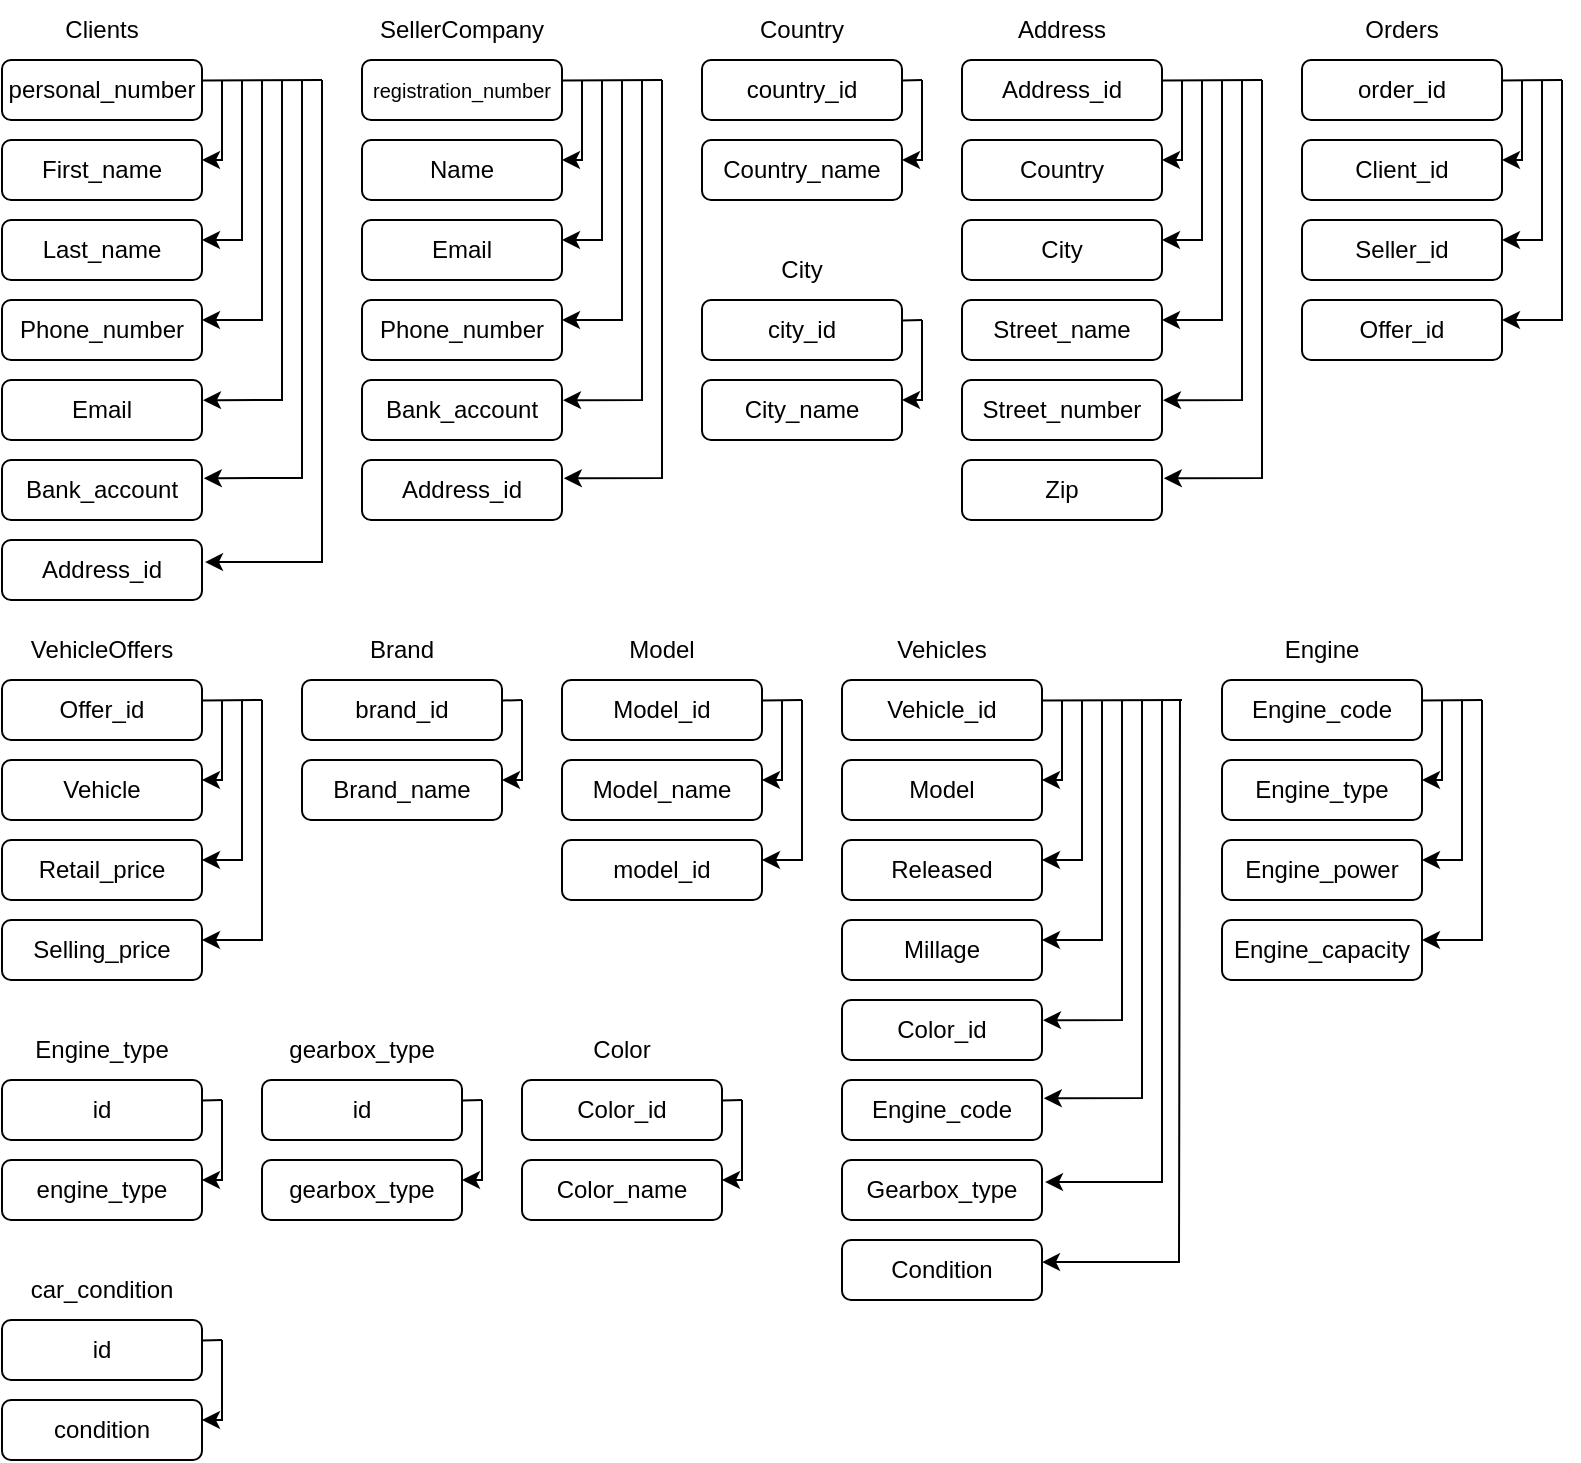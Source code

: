 <mxfile version="16.1.0" type="github"><diagram id="x-ebNuNaO6uSMXfWyloz" name="Page-4"><mxGraphModel dx="1016" dy="1064" grid="1" gridSize="10" guides="1" tooltips="1" connect="1" arrows="1" fold="1" page="1" pageScale="1" pageWidth="827" pageHeight="1169" math="0" shadow="0"><root><mxCell id="I8PAkS4NoRZ0HZzqsZVm-0"/><mxCell id="I8PAkS4NoRZ0HZzqsZVm-1" parent="I8PAkS4NoRZ0HZzqsZVm-0"/><mxCell id="dKyvRn0tBp2sTU8OZSxu-0" value="Clients" style="text;html=1;strokeColor=none;fillColor=none;align=center;verticalAlign=middle;whiteSpace=wrap;rounded=0;" vertex="1" parent="I8PAkS4NoRZ0HZzqsZVm-1"><mxGeometry x="30" y="10" width="60" height="30" as="geometry"/></mxCell><mxCell id="dKyvRn0tBp2sTU8OZSxu-1" value="personal_number" style="rounded=1;whiteSpace=wrap;html=1;" vertex="1" parent="I8PAkS4NoRZ0HZzqsZVm-1"><mxGeometry x="10" y="40" width="100" height="30" as="geometry"/></mxCell><mxCell id="dKyvRn0tBp2sTU8OZSxu-2" value="First_name" style="rounded=1;whiteSpace=wrap;html=1;" vertex="1" parent="I8PAkS4NoRZ0HZzqsZVm-1"><mxGeometry x="10" y="80" width="100" height="30" as="geometry"/></mxCell><mxCell id="dKyvRn0tBp2sTU8OZSxu-3" value="Last_name" style="rounded=1;whiteSpace=wrap;html=1;" vertex="1" parent="I8PAkS4NoRZ0HZzqsZVm-1"><mxGeometry x="10" y="120" width="100" height="30" as="geometry"/></mxCell><mxCell id="dKyvRn0tBp2sTU8OZSxu-4" value="Phone_number" style="rounded=1;whiteSpace=wrap;html=1;" vertex="1" parent="I8PAkS4NoRZ0HZzqsZVm-1"><mxGeometry x="10" y="160" width="100" height="30" as="geometry"/></mxCell><mxCell id="dKyvRn0tBp2sTU8OZSxu-5" value="Email" style="rounded=1;whiteSpace=wrap;html=1;" vertex="1" parent="I8PAkS4NoRZ0HZzqsZVm-1"><mxGeometry x="10" y="200" width="100" height="30" as="geometry"/></mxCell><mxCell id="dKyvRn0tBp2sTU8OZSxu-6" value="Bank_account" style="rounded=1;whiteSpace=wrap;html=1;" vertex="1" parent="I8PAkS4NoRZ0HZzqsZVm-1"><mxGeometry x="10" y="240" width="100" height="30" as="geometry"/></mxCell><mxCell id="dKyvRn0tBp2sTU8OZSxu-7" value="Address_id" style="rounded=1;whiteSpace=wrap;html=1;" vertex="1" parent="I8PAkS4NoRZ0HZzqsZVm-1"><mxGeometry x="10" y="280" width="100" height="30" as="geometry"/></mxCell><mxCell id="dKyvRn0tBp2sTU8OZSxu-9" value="" style="endArrow=classic;html=1;rounded=0;" edge="1" parent="I8PAkS4NoRZ0HZzqsZVm-1"><mxGeometry width="50" height="50" relative="1" as="geometry"><mxPoint x="120" y="50" as="sourcePoint"/><mxPoint x="110" y="90" as="targetPoint"/><Array as="points"><mxPoint x="120" y="90"/></Array></mxGeometry></mxCell><mxCell id="dKyvRn0tBp2sTU8OZSxu-11" value="" style="endArrow=none;html=1;rounded=0;exitX=1.002;exitY=0.343;exitDx=0;exitDy=0;exitPerimeter=0;" edge="1" parent="I8PAkS4NoRZ0HZzqsZVm-1" source="dKyvRn0tBp2sTU8OZSxu-1"><mxGeometry width="50" height="50" relative="1" as="geometry"><mxPoint x="110" y="120" as="sourcePoint"/><mxPoint x="170" y="50" as="targetPoint"/></mxGeometry></mxCell><mxCell id="dKyvRn0tBp2sTU8OZSxu-12" value="" style="endArrow=classic;html=1;rounded=0;" edge="1" parent="I8PAkS4NoRZ0HZzqsZVm-1"><mxGeometry width="50" height="50" relative="1" as="geometry"><mxPoint x="130" y="50" as="sourcePoint"/><mxPoint x="110" y="130" as="targetPoint"/><Array as="points"><mxPoint x="130" y="130"/></Array></mxGeometry></mxCell><mxCell id="dKyvRn0tBp2sTU8OZSxu-13" value="" style="endArrow=classic;html=1;rounded=0;entryX=1;entryY=0.333;entryDx=0;entryDy=0;entryPerimeter=0;" edge="1" parent="I8PAkS4NoRZ0HZzqsZVm-1" target="dKyvRn0tBp2sTU8OZSxu-4"><mxGeometry width="50" height="50" relative="1" as="geometry"><mxPoint x="140" y="50" as="sourcePoint"/><mxPoint x="118.6" y="140.11" as="targetPoint"/><Array as="points"><mxPoint x="140" y="170"/></Array></mxGeometry></mxCell><mxCell id="dKyvRn0tBp2sTU8OZSxu-14" value="" style="endArrow=classic;html=1;rounded=0;entryX=1.005;entryY=0.336;entryDx=0;entryDy=0;entryPerimeter=0;" edge="1" parent="I8PAkS4NoRZ0HZzqsZVm-1" target="dKyvRn0tBp2sTU8OZSxu-5"><mxGeometry width="50" height="50" relative="1" as="geometry"><mxPoint x="150" y="50" as="sourcePoint"/><mxPoint x="128.6" y="130.11" as="targetPoint"/><Array as="points"><mxPoint x="150" y="210"/></Array></mxGeometry></mxCell><mxCell id="dKyvRn0tBp2sTU8OZSxu-15" value="" style="endArrow=classic;html=1;rounded=0;entryX=1.009;entryY=0.304;entryDx=0;entryDy=0;entryPerimeter=0;" edge="1" parent="I8PAkS4NoRZ0HZzqsZVm-1" target="dKyvRn0tBp2sTU8OZSxu-6"><mxGeometry width="50" height="50" relative="1" as="geometry"><mxPoint x="160" y="50" as="sourcePoint"/><mxPoint x="138.6" y="130.11" as="targetPoint"/><Array as="points"><mxPoint x="160" y="249"/></Array></mxGeometry></mxCell><mxCell id="dKyvRn0tBp2sTU8OZSxu-16" value="" style="endArrow=classic;html=1;rounded=0;entryX=1.015;entryY=0.368;entryDx=0;entryDy=0;entryPerimeter=0;" edge="1" parent="I8PAkS4NoRZ0HZzqsZVm-1" target="dKyvRn0tBp2sTU8OZSxu-7"><mxGeometry width="50" height="50" relative="1" as="geometry"><mxPoint x="170" y="50" as="sourcePoint"/><mxPoint x="148.6" y="170.11" as="targetPoint"/><Array as="points"><mxPoint x="170" y="291"/></Array></mxGeometry></mxCell><mxCell id="dKyvRn0tBp2sTU8OZSxu-17" value="&lt;font style=&quot;font-size: 10px&quot;&gt;registration_number&lt;/font&gt;" style="rounded=1;whiteSpace=wrap;html=1;" vertex="1" parent="I8PAkS4NoRZ0HZzqsZVm-1"><mxGeometry x="190" y="40" width="100" height="30" as="geometry"/></mxCell><mxCell id="dKyvRn0tBp2sTU8OZSxu-18" value="Name" style="rounded=1;whiteSpace=wrap;html=1;" vertex="1" parent="I8PAkS4NoRZ0HZzqsZVm-1"><mxGeometry x="190" y="80" width="100" height="30" as="geometry"/></mxCell><mxCell id="dKyvRn0tBp2sTU8OZSxu-19" value="Email" style="rounded=1;whiteSpace=wrap;html=1;" vertex="1" parent="I8PAkS4NoRZ0HZzqsZVm-1"><mxGeometry x="190" y="120" width="100" height="30" as="geometry"/></mxCell><mxCell id="dKyvRn0tBp2sTU8OZSxu-20" value="Phone_number" style="rounded=1;whiteSpace=wrap;html=1;" vertex="1" parent="I8PAkS4NoRZ0HZzqsZVm-1"><mxGeometry x="190" y="160" width="100" height="30" as="geometry"/></mxCell><mxCell id="dKyvRn0tBp2sTU8OZSxu-21" value="Bank_account" style="rounded=1;whiteSpace=wrap;html=1;" vertex="1" parent="I8PAkS4NoRZ0HZzqsZVm-1"><mxGeometry x="190" y="200" width="100" height="30" as="geometry"/></mxCell><mxCell id="dKyvRn0tBp2sTU8OZSxu-22" value="Address_id" style="rounded=1;whiteSpace=wrap;html=1;" vertex="1" parent="I8PAkS4NoRZ0HZzqsZVm-1"><mxGeometry x="190" y="240" width="100" height="30" as="geometry"/></mxCell><mxCell id="dKyvRn0tBp2sTU8OZSxu-24" value="" style="endArrow=classic;html=1;rounded=0;" edge="1" parent="I8PAkS4NoRZ0HZzqsZVm-1"><mxGeometry width="50" height="50" relative="1" as="geometry"><mxPoint x="300" y="50" as="sourcePoint"/><mxPoint x="290" y="90" as="targetPoint"/><Array as="points"><mxPoint x="300" y="90"/></Array></mxGeometry></mxCell><mxCell id="dKyvRn0tBp2sTU8OZSxu-25" value="" style="endArrow=none;html=1;rounded=0;exitX=1.002;exitY=0.343;exitDx=0;exitDy=0;exitPerimeter=0;" edge="1" parent="I8PAkS4NoRZ0HZzqsZVm-1" source="dKyvRn0tBp2sTU8OZSxu-17"><mxGeometry width="50" height="50" relative="1" as="geometry"><mxPoint x="290" y="120" as="sourcePoint"/><mxPoint x="340" y="50" as="targetPoint"/></mxGeometry></mxCell><mxCell id="dKyvRn0tBp2sTU8OZSxu-26" value="" style="endArrow=classic;html=1;rounded=0;" edge="1" parent="I8PAkS4NoRZ0HZzqsZVm-1"><mxGeometry width="50" height="50" relative="1" as="geometry"><mxPoint x="310" y="50" as="sourcePoint"/><mxPoint x="290" y="130" as="targetPoint"/><Array as="points"><mxPoint x="310" y="130"/></Array></mxGeometry></mxCell><mxCell id="dKyvRn0tBp2sTU8OZSxu-27" value="" style="endArrow=classic;html=1;rounded=0;entryX=1;entryY=0.333;entryDx=0;entryDy=0;entryPerimeter=0;" edge="1" parent="I8PAkS4NoRZ0HZzqsZVm-1" target="dKyvRn0tBp2sTU8OZSxu-20"><mxGeometry width="50" height="50" relative="1" as="geometry"><mxPoint x="320" y="50" as="sourcePoint"/><mxPoint x="298.6" y="140.11" as="targetPoint"/><Array as="points"><mxPoint x="320" y="170"/></Array></mxGeometry></mxCell><mxCell id="dKyvRn0tBp2sTU8OZSxu-28" value="" style="endArrow=classic;html=1;rounded=0;entryX=1.005;entryY=0.336;entryDx=0;entryDy=0;entryPerimeter=0;" edge="1" parent="I8PAkS4NoRZ0HZzqsZVm-1" target="dKyvRn0tBp2sTU8OZSxu-21"><mxGeometry width="50" height="50" relative="1" as="geometry"><mxPoint x="330" y="50" as="sourcePoint"/><mxPoint x="308.6" y="130.11" as="targetPoint"/><Array as="points"><mxPoint x="330" y="210"/></Array></mxGeometry></mxCell><mxCell id="dKyvRn0tBp2sTU8OZSxu-29" value="" style="endArrow=classic;html=1;rounded=0;entryX=1.009;entryY=0.304;entryDx=0;entryDy=0;entryPerimeter=0;" edge="1" parent="I8PAkS4NoRZ0HZzqsZVm-1" target="dKyvRn0tBp2sTU8OZSxu-22"><mxGeometry width="50" height="50" relative="1" as="geometry"><mxPoint x="340" y="50" as="sourcePoint"/><mxPoint x="318.6" y="130.11" as="targetPoint"/><Array as="points"><mxPoint x="340" y="249"/></Array></mxGeometry></mxCell><mxCell id="dKyvRn0tBp2sTU8OZSxu-31" value="SellerCompany" style="text;html=1;strokeColor=none;fillColor=none;align=center;verticalAlign=middle;whiteSpace=wrap;rounded=0;" vertex="1" parent="I8PAkS4NoRZ0HZzqsZVm-1"><mxGeometry x="210" y="10" width="60" height="30" as="geometry"/></mxCell><mxCell id="dKyvRn0tBp2sTU8OZSxu-46" value="&lt;font style=&quot;font-size: 12px&quot;&gt;country_id&lt;/font&gt;" style="rounded=1;whiteSpace=wrap;html=1;" vertex="1" parent="I8PAkS4NoRZ0HZzqsZVm-1"><mxGeometry x="360" y="40" width="100" height="30" as="geometry"/></mxCell><mxCell id="dKyvRn0tBp2sTU8OZSxu-47" value="Country_name" style="rounded=1;whiteSpace=wrap;html=1;" vertex="1" parent="I8PAkS4NoRZ0HZzqsZVm-1"><mxGeometry x="360" y="80" width="100" height="30" as="geometry"/></mxCell><mxCell id="dKyvRn0tBp2sTU8OZSxu-52" value="" style="endArrow=classic;html=1;rounded=0;" edge="1" parent="I8PAkS4NoRZ0HZzqsZVm-1"><mxGeometry width="50" height="50" relative="1" as="geometry"><mxPoint x="470" y="50" as="sourcePoint"/><mxPoint x="460" y="90" as="targetPoint"/><Array as="points"><mxPoint x="470" y="90"/></Array></mxGeometry></mxCell><mxCell id="dKyvRn0tBp2sTU8OZSxu-53" value="" style="endArrow=none;html=1;rounded=0;exitX=1.002;exitY=0.343;exitDx=0;exitDy=0;exitPerimeter=0;" edge="1" parent="I8PAkS4NoRZ0HZzqsZVm-1" source="dKyvRn0tBp2sTU8OZSxu-46"><mxGeometry width="50" height="50" relative="1" as="geometry"><mxPoint x="460" y="120" as="sourcePoint"/><mxPoint x="470" y="50" as="targetPoint"/></mxGeometry></mxCell><mxCell id="dKyvRn0tBp2sTU8OZSxu-58" value="Country" style="text;html=1;strokeColor=none;fillColor=none;align=center;verticalAlign=middle;whiteSpace=wrap;rounded=0;" vertex="1" parent="I8PAkS4NoRZ0HZzqsZVm-1"><mxGeometry x="380" y="10" width="60" height="30" as="geometry"/></mxCell><mxCell id="dKyvRn0tBp2sTU8OZSxu-59" value="&lt;font style=&quot;font-size: 12px&quot;&gt;city_id&lt;/font&gt;" style="rounded=1;whiteSpace=wrap;html=1;" vertex="1" parent="I8PAkS4NoRZ0HZzqsZVm-1"><mxGeometry x="360" y="160" width="100" height="30" as="geometry"/></mxCell><mxCell id="dKyvRn0tBp2sTU8OZSxu-60" value="City_name" style="rounded=1;whiteSpace=wrap;html=1;" vertex="1" parent="I8PAkS4NoRZ0HZzqsZVm-1"><mxGeometry x="360" y="200" width="100" height="30" as="geometry"/></mxCell><mxCell id="dKyvRn0tBp2sTU8OZSxu-61" value="" style="endArrow=classic;html=1;rounded=0;" edge="1" parent="I8PAkS4NoRZ0HZzqsZVm-1"><mxGeometry width="50" height="50" relative="1" as="geometry"><mxPoint x="470" y="170" as="sourcePoint"/><mxPoint x="460" y="210" as="targetPoint"/><Array as="points"><mxPoint x="470" y="210"/></Array></mxGeometry></mxCell><mxCell id="dKyvRn0tBp2sTU8OZSxu-62" value="" style="endArrow=none;html=1;rounded=0;exitX=1.002;exitY=0.343;exitDx=0;exitDy=0;exitPerimeter=0;" edge="1" parent="I8PAkS4NoRZ0HZzqsZVm-1" source="dKyvRn0tBp2sTU8OZSxu-59"><mxGeometry width="50" height="50" relative="1" as="geometry"><mxPoint x="460" y="240" as="sourcePoint"/><mxPoint x="470" y="170" as="targetPoint"/></mxGeometry></mxCell><mxCell id="dKyvRn0tBp2sTU8OZSxu-63" value="City" style="text;html=1;strokeColor=none;fillColor=none;align=center;verticalAlign=middle;whiteSpace=wrap;rounded=0;" vertex="1" parent="I8PAkS4NoRZ0HZzqsZVm-1"><mxGeometry x="380" y="130" width="60" height="30" as="geometry"/></mxCell><mxCell id="dKyvRn0tBp2sTU8OZSxu-64" value="Address" style="text;html=1;strokeColor=none;fillColor=none;align=center;verticalAlign=middle;whiteSpace=wrap;rounded=0;" vertex="1" parent="I8PAkS4NoRZ0HZzqsZVm-1"><mxGeometry x="510" y="10" width="60" height="30" as="geometry"/></mxCell><mxCell id="dKyvRn0tBp2sTU8OZSxu-65" value="Address_id" style="rounded=1;whiteSpace=wrap;html=1;" vertex="1" parent="I8PAkS4NoRZ0HZzqsZVm-1"><mxGeometry x="490" y="40" width="100" height="30" as="geometry"/></mxCell><mxCell id="dKyvRn0tBp2sTU8OZSxu-66" value="Country" style="rounded=1;whiteSpace=wrap;html=1;" vertex="1" parent="I8PAkS4NoRZ0HZzqsZVm-1"><mxGeometry x="490" y="80" width="100" height="30" as="geometry"/></mxCell><mxCell id="dKyvRn0tBp2sTU8OZSxu-67" value="City" style="rounded=1;whiteSpace=wrap;html=1;" vertex="1" parent="I8PAkS4NoRZ0HZzqsZVm-1"><mxGeometry x="490" y="120" width="100" height="30" as="geometry"/></mxCell><mxCell id="dKyvRn0tBp2sTU8OZSxu-68" value="Street_name" style="rounded=1;whiteSpace=wrap;html=1;" vertex="1" parent="I8PAkS4NoRZ0HZzqsZVm-1"><mxGeometry x="490" y="160" width="100" height="30" as="geometry"/></mxCell><mxCell id="dKyvRn0tBp2sTU8OZSxu-69" value="Street_number" style="rounded=1;whiteSpace=wrap;html=1;" vertex="1" parent="I8PAkS4NoRZ0HZzqsZVm-1"><mxGeometry x="490" y="200" width="100" height="30" as="geometry"/></mxCell><mxCell id="dKyvRn0tBp2sTU8OZSxu-70" value="Zip" style="rounded=1;whiteSpace=wrap;html=1;" vertex="1" parent="I8PAkS4NoRZ0HZzqsZVm-1"><mxGeometry x="490" y="240" width="100" height="30" as="geometry"/></mxCell><mxCell id="dKyvRn0tBp2sTU8OZSxu-72" value="" style="endArrow=classic;html=1;rounded=0;" edge="1" parent="I8PAkS4NoRZ0HZzqsZVm-1"><mxGeometry width="50" height="50" relative="1" as="geometry"><mxPoint x="600" y="50" as="sourcePoint"/><mxPoint x="590" y="90" as="targetPoint"/><Array as="points"><mxPoint x="600" y="90"/></Array></mxGeometry></mxCell><mxCell id="dKyvRn0tBp2sTU8OZSxu-73" value="" style="endArrow=none;html=1;rounded=0;exitX=1.002;exitY=0.343;exitDx=0;exitDy=0;exitPerimeter=0;" edge="1" parent="I8PAkS4NoRZ0HZzqsZVm-1" source="dKyvRn0tBp2sTU8OZSxu-65"><mxGeometry width="50" height="50" relative="1" as="geometry"><mxPoint x="590" y="120" as="sourcePoint"/><mxPoint x="640" y="50" as="targetPoint"/></mxGeometry></mxCell><mxCell id="dKyvRn0tBp2sTU8OZSxu-74" value="" style="endArrow=classic;html=1;rounded=0;" edge="1" parent="I8PAkS4NoRZ0HZzqsZVm-1"><mxGeometry width="50" height="50" relative="1" as="geometry"><mxPoint x="610" y="50" as="sourcePoint"/><mxPoint x="590" y="130" as="targetPoint"/><Array as="points"><mxPoint x="610" y="130"/></Array></mxGeometry></mxCell><mxCell id="dKyvRn0tBp2sTU8OZSxu-75" value="" style="endArrow=classic;html=1;rounded=0;entryX=1;entryY=0.333;entryDx=0;entryDy=0;entryPerimeter=0;" edge="1" parent="I8PAkS4NoRZ0HZzqsZVm-1" target="dKyvRn0tBp2sTU8OZSxu-68"><mxGeometry width="50" height="50" relative="1" as="geometry"><mxPoint x="620" y="50" as="sourcePoint"/><mxPoint x="598.6" y="140.11" as="targetPoint"/><Array as="points"><mxPoint x="620" y="170"/></Array></mxGeometry></mxCell><mxCell id="dKyvRn0tBp2sTU8OZSxu-76" value="" style="endArrow=classic;html=1;rounded=0;entryX=1.005;entryY=0.336;entryDx=0;entryDy=0;entryPerimeter=0;" edge="1" parent="I8PAkS4NoRZ0HZzqsZVm-1" target="dKyvRn0tBp2sTU8OZSxu-69"><mxGeometry width="50" height="50" relative="1" as="geometry"><mxPoint x="630" y="50" as="sourcePoint"/><mxPoint x="608.6" y="130.11" as="targetPoint"/><Array as="points"><mxPoint x="630" y="210"/></Array></mxGeometry></mxCell><mxCell id="dKyvRn0tBp2sTU8OZSxu-77" value="" style="endArrow=classic;html=1;rounded=0;entryX=1.009;entryY=0.304;entryDx=0;entryDy=0;entryPerimeter=0;" edge="1" parent="I8PAkS4NoRZ0HZzqsZVm-1" target="dKyvRn0tBp2sTU8OZSxu-70"><mxGeometry width="50" height="50" relative="1" as="geometry"><mxPoint x="640" y="50" as="sourcePoint"/><mxPoint x="618.6" y="130.11" as="targetPoint"/><Array as="points"><mxPoint x="640" y="249"/></Array></mxGeometry></mxCell><mxCell id="dKyvRn0tBp2sTU8OZSxu-79" value="Orders" style="text;html=1;strokeColor=none;fillColor=none;align=center;verticalAlign=middle;whiteSpace=wrap;rounded=0;" vertex="1" parent="I8PAkS4NoRZ0HZzqsZVm-1"><mxGeometry x="680" y="10" width="60" height="30" as="geometry"/></mxCell><mxCell id="dKyvRn0tBp2sTU8OZSxu-80" value="order_id" style="rounded=1;whiteSpace=wrap;html=1;" vertex="1" parent="I8PAkS4NoRZ0HZzqsZVm-1"><mxGeometry x="660" y="40" width="100" height="30" as="geometry"/></mxCell><mxCell id="dKyvRn0tBp2sTU8OZSxu-81" value="Client_id" style="rounded=1;whiteSpace=wrap;html=1;" vertex="1" parent="I8PAkS4NoRZ0HZzqsZVm-1"><mxGeometry x="660" y="80" width="100" height="30" as="geometry"/></mxCell><mxCell id="dKyvRn0tBp2sTU8OZSxu-82" value="Seller_id" style="rounded=1;whiteSpace=wrap;html=1;" vertex="1" parent="I8PAkS4NoRZ0HZzqsZVm-1"><mxGeometry x="660" y="120" width="100" height="30" as="geometry"/></mxCell><mxCell id="dKyvRn0tBp2sTU8OZSxu-83" value="Offer_id" style="rounded=1;whiteSpace=wrap;html=1;" vertex="1" parent="I8PAkS4NoRZ0HZzqsZVm-1"><mxGeometry x="660" y="160" width="100" height="30" as="geometry"/></mxCell><mxCell id="dKyvRn0tBp2sTU8OZSxu-86" value="" style="endArrow=classic;html=1;rounded=0;" edge="1" parent="I8PAkS4NoRZ0HZzqsZVm-1"><mxGeometry width="50" height="50" relative="1" as="geometry"><mxPoint x="770" y="50" as="sourcePoint"/><mxPoint x="760" y="90" as="targetPoint"/><Array as="points"><mxPoint x="770" y="90"/></Array></mxGeometry></mxCell><mxCell id="dKyvRn0tBp2sTU8OZSxu-87" value="" style="endArrow=none;html=1;rounded=0;exitX=1.002;exitY=0.343;exitDx=0;exitDy=0;exitPerimeter=0;" edge="1" parent="I8PAkS4NoRZ0HZzqsZVm-1" source="dKyvRn0tBp2sTU8OZSxu-80"><mxGeometry width="50" height="50" relative="1" as="geometry"><mxPoint x="760" y="120" as="sourcePoint"/><mxPoint x="790" y="50" as="targetPoint"/></mxGeometry></mxCell><mxCell id="dKyvRn0tBp2sTU8OZSxu-88" value="" style="endArrow=classic;html=1;rounded=0;" edge="1" parent="I8PAkS4NoRZ0HZzqsZVm-1"><mxGeometry width="50" height="50" relative="1" as="geometry"><mxPoint x="780" y="50" as="sourcePoint"/><mxPoint x="760" y="130" as="targetPoint"/><Array as="points"><mxPoint x="780" y="130"/></Array></mxGeometry></mxCell><mxCell id="dKyvRn0tBp2sTU8OZSxu-89" value="" style="endArrow=classic;html=1;rounded=0;entryX=1;entryY=0.333;entryDx=0;entryDy=0;entryPerimeter=0;" edge="1" parent="I8PAkS4NoRZ0HZzqsZVm-1" target="dKyvRn0tBp2sTU8OZSxu-83"><mxGeometry width="50" height="50" relative="1" as="geometry"><mxPoint x="790" y="50" as="sourcePoint"/><mxPoint x="768.6" y="140.11" as="targetPoint"/><Array as="points"><mxPoint x="790" y="170"/></Array></mxGeometry></mxCell><mxCell id="dKyvRn0tBp2sTU8OZSxu-92" value="VehicleOffers" style="text;html=1;strokeColor=none;fillColor=none;align=center;verticalAlign=middle;whiteSpace=wrap;rounded=0;" vertex="1" parent="I8PAkS4NoRZ0HZzqsZVm-1"><mxGeometry x="30" y="320" width="60" height="30" as="geometry"/></mxCell><mxCell id="dKyvRn0tBp2sTU8OZSxu-93" value="Offer_id" style="rounded=1;whiteSpace=wrap;html=1;" vertex="1" parent="I8PAkS4NoRZ0HZzqsZVm-1"><mxGeometry x="10" y="350" width="100" height="30" as="geometry"/></mxCell><mxCell id="dKyvRn0tBp2sTU8OZSxu-94" value="Vehicle" style="rounded=1;whiteSpace=wrap;html=1;" vertex="1" parent="I8PAkS4NoRZ0HZzqsZVm-1"><mxGeometry x="10" y="390" width="100" height="30" as="geometry"/></mxCell><mxCell id="dKyvRn0tBp2sTU8OZSxu-95" value="Retail_price" style="rounded=1;whiteSpace=wrap;html=1;" vertex="1" parent="I8PAkS4NoRZ0HZzqsZVm-1"><mxGeometry x="10" y="430" width="100" height="30" as="geometry"/></mxCell><mxCell id="dKyvRn0tBp2sTU8OZSxu-96" value="Selling_price" style="rounded=1;whiteSpace=wrap;html=1;" vertex="1" parent="I8PAkS4NoRZ0HZzqsZVm-1"><mxGeometry x="10" y="470" width="100" height="30" as="geometry"/></mxCell><mxCell id="dKyvRn0tBp2sTU8OZSxu-100" value="" style="endArrow=classic;html=1;rounded=0;" edge="1" parent="I8PAkS4NoRZ0HZzqsZVm-1"><mxGeometry width="50" height="50" relative="1" as="geometry"><mxPoint x="120.0" y="360" as="sourcePoint"/><mxPoint x="110.0" y="400" as="targetPoint"/><Array as="points"><mxPoint x="120" y="400"/></Array></mxGeometry></mxCell><mxCell id="dKyvRn0tBp2sTU8OZSxu-101" value="" style="endArrow=none;html=1;rounded=0;exitX=1.002;exitY=0.343;exitDx=0;exitDy=0;exitPerimeter=0;" edge="1" parent="I8PAkS4NoRZ0HZzqsZVm-1" source="dKyvRn0tBp2sTU8OZSxu-93"><mxGeometry width="50" height="50" relative="1" as="geometry"><mxPoint x="110" y="430" as="sourcePoint"/><mxPoint x="140" y="360" as="targetPoint"/></mxGeometry></mxCell><mxCell id="dKyvRn0tBp2sTU8OZSxu-102" value="" style="endArrow=classic;html=1;rounded=0;" edge="1" parent="I8PAkS4NoRZ0HZzqsZVm-1"><mxGeometry width="50" height="50" relative="1" as="geometry"><mxPoint x="130" y="360" as="sourcePoint"/><mxPoint x="110.0" y="440" as="targetPoint"/><Array as="points"><mxPoint x="130" y="440"/></Array></mxGeometry></mxCell><mxCell id="dKyvRn0tBp2sTU8OZSxu-103" value="" style="endArrow=classic;html=1;rounded=0;entryX=1;entryY=0.333;entryDx=0;entryDy=0;entryPerimeter=0;" edge="1" parent="I8PAkS4NoRZ0HZzqsZVm-1" target="dKyvRn0tBp2sTU8OZSxu-96"><mxGeometry width="50" height="50" relative="1" as="geometry"><mxPoint x="140" y="360" as="sourcePoint"/><mxPoint x="118.6" y="450.11" as="targetPoint"/><Array as="points"><mxPoint x="140" y="480"/></Array></mxGeometry></mxCell><mxCell id="dKyvRn0tBp2sTU8OZSxu-107" value="&lt;font style=&quot;font-size: 12px&quot;&gt;brand_id&lt;/font&gt;" style="rounded=1;whiteSpace=wrap;html=1;" vertex="1" parent="I8PAkS4NoRZ0HZzqsZVm-1"><mxGeometry x="160" y="350" width="100" height="30" as="geometry"/></mxCell><mxCell id="dKyvRn0tBp2sTU8OZSxu-108" value="Brand_name" style="rounded=1;whiteSpace=wrap;html=1;" vertex="1" parent="I8PAkS4NoRZ0HZzqsZVm-1"><mxGeometry x="160" y="390" width="100" height="30" as="geometry"/></mxCell><mxCell id="dKyvRn0tBp2sTU8OZSxu-109" value="" style="endArrow=classic;html=1;rounded=0;" edge="1" parent="I8PAkS4NoRZ0HZzqsZVm-1"><mxGeometry width="50" height="50" relative="1" as="geometry"><mxPoint x="270" y="360" as="sourcePoint"/><mxPoint x="260" y="400" as="targetPoint"/><Array as="points"><mxPoint x="270" y="400"/></Array></mxGeometry></mxCell><mxCell id="dKyvRn0tBp2sTU8OZSxu-110" value="" style="endArrow=none;html=1;rounded=0;exitX=1.002;exitY=0.343;exitDx=0;exitDy=0;exitPerimeter=0;" edge="1" parent="I8PAkS4NoRZ0HZzqsZVm-1" source="dKyvRn0tBp2sTU8OZSxu-107"><mxGeometry width="50" height="50" relative="1" as="geometry"><mxPoint x="260" y="430" as="sourcePoint"/><mxPoint x="270" y="360" as="targetPoint"/></mxGeometry></mxCell><mxCell id="dKyvRn0tBp2sTU8OZSxu-111" value="Brand" style="text;html=1;strokeColor=none;fillColor=none;align=center;verticalAlign=middle;whiteSpace=wrap;rounded=0;" vertex="1" parent="I8PAkS4NoRZ0HZzqsZVm-1"><mxGeometry x="180" y="320" width="60" height="30" as="geometry"/></mxCell><mxCell id="dKyvRn0tBp2sTU8OZSxu-112" value="Model" style="text;html=1;strokeColor=none;fillColor=none;align=center;verticalAlign=middle;whiteSpace=wrap;rounded=0;" vertex="1" parent="I8PAkS4NoRZ0HZzqsZVm-1"><mxGeometry x="310" y="320" width="60" height="30" as="geometry"/></mxCell><mxCell id="dKyvRn0tBp2sTU8OZSxu-113" value="Model_id" style="rounded=1;whiteSpace=wrap;html=1;" vertex="1" parent="I8PAkS4NoRZ0HZzqsZVm-1"><mxGeometry x="290" y="350" width="100" height="30" as="geometry"/></mxCell><mxCell id="dKyvRn0tBp2sTU8OZSxu-114" value="Model_name" style="rounded=1;whiteSpace=wrap;html=1;" vertex="1" parent="I8PAkS4NoRZ0HZzqsZVm-1"><mxGeometry x="290" y="390" width="100" height="30" as="geometry"/></mxCell><mxCell id="dKyvRn0tBp2sTU8OZSxu-115" value="model_id" style="rounded=1;whiteSpace=wrap;html=1;" vertex="1" parent="I8PAkS4NoRZ0HZzqsZVm-1"><mxGeometry x="290" y="430" width="100" height="30" as="geometry"/></mxCell><mxCell id="dKyvRn0tBp2sTU8OZSxu-117" value="" style="endArrow=classic;html=1;rounded=0;" edge="1" parent="I8PAkS4NoRZ0HZzqsZVm-1"><mxGeometry width="50" height="50" relative="1" as="geometry"><mxPoint x="400" y="360" as="sourcePoint"/><mxPoint x="390" y="400" as="targetPoint"/><Array as="points"><mxPoint x="400" y="400"/></Array></mxGeometry></mxCell><mxCell id="dKyvRn0tBp2sTU8OZSxu-118" value="" style="endArrow=none;html=1;rounded=0;exitX=1.002;exitY=0.343;exitDx=0;exitDy=0;exitPerimeter=0;" edge="1" parent="I8PAkS4NoRZ0HZzqsZVm-1" source="dKyvRn0tBp2sTU8OZSxu-113"><mxGeometry width="50" height="50" relative="1" as="geometry"><mxPoint x="390" y="430" as="sourcePoint"/><mxPoint x="410" y="360" as="targetPoint"/></mxGeometry></mxCell><mxCell id="dKyvRn0tBp2sTU8OZSxu-119" value="" style="endArrow=classic;html=1;rounded=0;" edge="1" parent="I8PAkS4NoRZ0HZzqsZVm-1"><mxGeometry width="50" height="50" relative="1" as="geometry"><mxPoint x="410" y="360" as="sourcePoint"/><mxPoint x="390" y="440" as="targetPoint"/><Array as="points"><mxPoint x="410" y="440"/></Array></mxGeometry></mxCell><mxCell id="dKyvRn0tBp2sTU8OZSxu-121" value="Vehicles" style="text;html=1;strokeColor=none;fillColor=none;align=center;verticalAlign=middle;whiteSpace=wrap;rounded=0;" vertex="1" parent="I8PAkS4NoRZ0HZzqsZVm-1"><mxGeometry x="450" y="320" width="60" height="30" as="geometry"/></mxCell><mxCell id="dKyvRn0tBp2sTU8OZSxu-122" value="Vehicle_id" style="rounded=1;whiteSpace=wrap;html=1;" vertex="1" parent="I8PAkS4NoRZ0HZzqsZVm-1"><mxGeometry x="430" y="350" width="100" height="30" as="geometry"/></mxCell><mxCell id="dKyvRn0tBp2sTU8OZSxu-123" value="Model" style="rounded=1;whiteSpace=wrap;html=1;" vertex="1" parent="I8PAkS4NoRZ0HZzqsZVm-1"><mxGeometry x="430" y="390" width="100" height="30" as="geometry"/></mxCell><mxCell id="dKyvRn0tBp2sTU8OZSxu-124" value="Released" style="rounded=1;whiteSpace=wrap;html=1;" vertex="1" parent="I8PAkS4NoRZ0HZzqsZVm-1"><mxGeometry x="430" y="430" width="100" height="30" as="geometry"/></mxCell><mxCell id="dKyvRn0tBp2sTU8OZSxu-125" value="Millage" style="rounded=1;whiteSpace=wrap;html=1;" vertex="1" parent="I8PAkS4NoRZ0HZzqsZVm-1"><mxGeometry x="430" y="470" width="100" height="30" as="geometry"/></mxCell><mxCell id="dKyvRn0tBp2sTU8OZSxu-126" value="Color_id" style="rounded=1;whiteSpace=wrap;html=1;" vertex="1" parent="I8PAkS4NoRZ0HZzqsZVm-1"><mxGeometry x="430" y="510" width="100" height="30" as="geometry"/></mxCell><mxCell id="dKyvRn0tBp2sTU8OZSxu-127" value="Engine_code" style="rounded=1;whiteSpace=wrap;html=1;" vertex="1" parent="I8PAkS4NoRZ0HZzqsZVm-1"><mxGeometry x="430" y="550" width="100" height="30" as="geometry"/></mxCell><mxCell id="dKyvRn0tBp2sTU8OZSxu-128" value="Gearbox_type" style="rounded=1;whiteSpace=wrap;html=1;" vertex="1" parent="I8PAkS4NoRZ0HZzqsZVm-1"><mxGeometry x="430" y="590" width="100" height="30" as="geometry"/></mxCell><mxCell id="dKyvRn0tBp2sTU8OZSxu-129" value="" style="endArrow=classic;html=1;rounded=0;" edge="1" parent="I8PAkS4NoRZ0HZzqsZVm-1"><mxGeometry width="50" height="50" relative="1" as="geometry"><mxPoint x="540" y="360" as="sourcePoint"/><mxPoint x="530" y="400" as="targetPoint"/><Array as="points"><mxPoint x="540" y="400"/></Array></mxGeometry></mxCell><mxCell id="dKyvRn0tBp2sTU8OZSxu-130" value="" style="endArrow=none;html=1;rounded=0;exitX=1.002;exitY=0.343;exitDx=0;exitDy=0;exitPerimeter=0;" edge="1" parent="I8PAkS4NoRZ0HZzqsZVm-1" source="dKyvRn0tBp2sTU8OZSxu-122"><mxGeometry width="50" height="50" relative="1" as="geometry"><mxPoint x="530" y="430" as="sourcePoint"/><mxPoint x="600" y="360" as="targetPoint"/></mxGeometry></mxCell><mxCell id="dKyvRn0tBp2sTU8OZSxu-131" value="" style="endArrow=classic;html=1;rounded=0;" edge="1" parent="I8PAkS4NoRZ0HZzqsZVm-1"><mxGeometry width="50" height="50" relative="1" as="geometry"><mxPoint x="550" y="360" as="sourcePoint"/><mxPoint x="530" y="440" as="targetPoint"/><Array as="points"><mxPoint x="550" y="440"/></Array></mxGeometry></mxCell><mxCell id="dKyvRn0tBp2sTU8OZSxu-132" value="" style="endArrow=classic;html=1;rounded=0;entryX=1;entryY=0.333;entryDx=0;entryDy=0;entryPerimeter=0;" edge="1" parent="I8PAkS4NoRZ0HZzqsZVm-1" target="dKyvRn0tBp2sTU8OZSxu-125"><mxGeometry width="50" height="50" relative="1" as="geometry"><mxPoint x="560" y="360" as="sourcePoint"/><mxPoint x="538.6" y="450.11" as="targetPoint"/><Array as="points"><mxPoint x="560" y="480"/></Array></mxGeometry></mxCell><mxCell id="dKyvRn0tBp2sTU8OZSxu-133" value="" style="endArrow=classic;html=1;rounded=0;entryX=1.005;entryY=0.336;entryDx=0;entryDy=0;entryPerimeter=0;" edge="1" parent="I8PAkS4NoRZ0HZzqsZVm-1" target="dKyvRn0tBp2sTU8OZSxu-126"><mxGeometry width="50" height="50" relative="1" as="geometry"><mxPoint x="570" y="360" as="sourcePoint"/><mxPoint x="548.6" y="440.11" as="targetPoint"/><Array as="points"><mxPoint x="570" y="520"/></Array></mxGeometry></mxCell><mxCell id="dKyvRn0tBp2sTU8OZSxu-134" value="" style="endArrow=classic;html=1;rounded=0;entryX=1.009;entryY=0.304;entryDx=0;entryDy=0;entryPerimeter=0;" edge="1" parent="I8PAkS4NoRZ0HZzqsZVm-1" target="dKyvRn0tBp2sTU8OZSxu-127"><mxGeometry width="50" height="50" relative="1" as="geometry"><mxPoint x="580" y="360" as="sourcePoint"/><mxPoint x="558.6" y="440.11" as="targetPoint"/><Array as="points"><mxPoint x="580" y="559"/></Array></mxGeometry></mxCell><mxCell id="dKyvRn0tBp2sTU8OZSxu-135" value="" style="endArrow=classic;html=1;rounded=0;entryX=1.015;entryY=0.368;entryDx=0;entryDy=0;entryPerimeter=0;" edge="1" parent="I8PAkS4NoRZ0HZzqsZVm-1" target="dKyvRn0tBp2sTU8OZSxu-128"><mxGeometry width="50" height="50" relative="1" as="geometry"><mxPoint x="590" y="360" as="sourcePoint"/><mxPoint x="568.6" y="480.11" as="targetPoint"/><Array as="points"><mxPoint x="590" y="601"/></Array></mxGeometry></mxCell><mxCell id="dKyvRn0tBp2sTU8OZSxu-136" value="Condition" style="rounded=1;whiteSpace=wrap;html=1;" vertex="1" parent="I8PAkS4NoRZ0HZzqsZVm-1"><mxGeometry x="430" y="630" width="100" height="30" as="geometry"/></mxCell><mxCell id="dKyvRn0tBp2sTU8OZSxu-137" value="" style="endArrow=classic;html=1;rounded=0;entryX=1;entryY=0.368;entryDx=0;entryDy=0;entryPerimeter=0;" edge="1" parent="I8PAkS4NoRZ0HZzqsZVm-1" target="dKyvRn0tBp2sTU8OZSxu-136"><mxGeometry width="50" height="50" relative="1" as="geometry"><mxPoint x="599" y="360" as="sourcePoint"/><mxPoint x="540.0" y="641.04" as="targetPoint"/><Array as="points"><mxPoint x="598.5" y="641"/></Array></mxGeometry></mxCell><mxCell id="dKyvRn0tBp2sTU8OZSxu-138" value="Engine" style="text;html=1;strokeColor=none;fillColor=none;align=center;verticalAlign=middle;whiteSpace=wrap;rounded=0;" vertex="1" parent="I8PAkS4NoRZ0HZzqsZVm-1"><mxGeometry x="640" y="320" width="60" height="30" as="geometry"/></mxCell><mxCell id="dKyvRn0tBp2sTU8OZSxu-139" value="Engine_code" style="rounded=1;whiteSpace=wrap;html=1;" vertex="1" parent="I8PAkS4NoRZ0HZzqsZVm-1"><mxGeometry x="620" y="350" width="100" height="30" as="geometry"/></mxCell><mxCell id="dKyvRn0tBp2sTU8OZSxu-140" value="Engine_type" style="rounded=1;whiteSpace=wrap;html=1;" vertex="1" parent="I8PAkS4NoRZ0HZzqsZVm-1"><mxGeometry x="620" y="390" width="100" height="30" as="geometry"/></mxCell><mxCell id="dKyvRn0tBp2sTU8OZSxu-141" value="Engine_power" style="rounded=1;whiteSpace=wrap;html=1;" vertex="1" parent="I8PAkS4NoRZ0HZzqsZVm-1"><mxGeometry x="620" y="430" width="100" height="30" as="geometry"/></mxCell><mxCell id="dKyvRn0tBp2sTU8OZSxu-142" value="Engine_capacity" style="rounded=1;whiteSpace=wrap;html=1;" vertex="1" parent="I8PAkS4NoRZ0HZzqsZVm-1"><mxGeometry x="620" y="470" width="100" height="30" as="geometry"/></mxCell><mxCell id="dKyvRn0tBp2sTU8OZSxu-143" value="" style="endArrow=classic;html=1;rounded=0;" edge="1" parent="I8PAkS4NoRZ0HZzqsZVm-1"><mxGeometry width="50" height="50" relative="1" as="geometry"><mxPoint x="730" y="360" as="sourcePoint"/><mxPoint x="720" y="400" as="targetPoint"/><Array as="points"><mxPoint x="730" y="400"/></Array></mxGeometry></mxCell><mxCell id="dKyvRn0tBp2sTU8OZSxu-144" value="" style="endArrow=none;html=1;rounded=0;exitX=1.002;exitY=0.343;exitDx=0;exitDy=0;exitPerimeter=0;" edge="1" parent="I8PAkS4NoRZ0HZzqsZVm-1" source="dKyvRn0tBp2sTU8OZSxu-139"><mxGeometry width="50" height="50" relative="1" as="geometry"><mxPoint x="720" y="430" as="sourcePoint"/><mxPoint x="750" y="360" as="targetPoint"/></mxGeometry></mxCell><mxCell id="dKyvRn0tBp2sTU8OZSxu-145" value="" style="endArrow=classic;html=1;rounded=0;" edge="1" parent="I8PAkS4NoRZ0HZzqsZVm-1"><mxGeometry width="50" height="50" relative="1" as="geometry"><mxPoint x="740" y="360" as="sourcePoint"/><mxPoint x="720" y="440" as="targetPoint"/><Array as="points"><mxPoint x="740" y="440"/></Array></mxGeometry></mxCell><mxCell id="dKyvRn0tBp2sTU8OZSxu-146" value="" style="endArrow=classic;html=1;rounded=0;entryX=1;entryY=0.333;entryDx=0;entryDy=0;entryPerimeter=0;" edge="1" parent="I8PAkS4NoRZ0HZzqsZVm-1" target="dKyvRn0tBp2sTU8OZSxu-142"><mxGeometry width="50" height="50" relative="1" as="geometry"><mxPoint x="750" y="360" as="sourcePoint"/><mxPoint x="728.6" y="450.11" as="targetPoint"/><Array as="points"><mxPoint x="750" y="480"/></Array></mxGeometry></mxCell><mxCell id="dKyvRn0tBp2sTU8OZSxu-147" value="&lt;font style=&quot;font-size: 12px&quot;&gt;id&lt;/font&gt;" style="rounded=1;whiteSpace=wrap;html=1;" vertex="1" parent="I8PAkS4NoRZ0HZzqsZVm-1"><mxGeometry x="10" y="550" width="100" height="30" as="geometry"/></mxCell><mxCell id="dKyvRn0tBp2sTU8OZSxu-148" value="engine_type" style="rounded=1;whiteSpace=wrap;html=1;" vertex="1" parent="I8PAkS4NoRZ0HZzqsZVm-1"><mxGeometry x="10" y="590" width="100" height="30" as="geometry"/></mxCell><mxCell id="dKyvRn0tBp2sTU8OZSxu-149" value="" style="endArrow=classic;html=1;rounded=0;" edge="1" parent="I8PAkS4NoRZ0HZzqsZVm-1"><mxGeometry width="50" height="50" relative="1" as="geometry"><mxPoint x="120" y="560" as="sourcePoint"/><mxPoint x="110" y="600" as="targetPoint"/><Array as="points"><mxPoint x="120" y="600"/></Array></mxGeometry></mxCell><mxCell id="dKyvRn0tBp2sTU8OZSxu-150" value="" style="endArrow=none;html=1;rounded=0;exitX=1.002;exitY=0.343;exitDx=0;exitDy=0;exitPerimeter=0;" edge="1" parent="I8PAkS4NoRZ0HZzqsZVm-1" source="dKyvRn0tBp2sTU8OZSxu-147"><mxGeometry width="50" height="50" relative="1" as="geometry"><mxPoint x="110" y="630" as="sourcePoint"/><mxPoint x="120" y="560" as="targetPoint"/></mxGeometry></mxCell><mxCell id="dKyvRn0tBp2sTU8OZSxu-151" value="Engine_type" style="text;html=1;strokeColor=none;fillColor=none;align=center;verticalAlign=middle;whiteSpace=wrap;rounded=0;" vertex="1" parent="I8PAkS4NoRZ0HZzqsZVm-1"><mxGeometry x="30" y="520" width="60" height="30" as="geometry"/></mxCell><mxCell id="dKyvRn0tBp2sTU8OZSxu-152" value="&lt;font style=&quot;font-size: 12px&quot;&gt;id&lt;/font&gt;" style="rounded=1;whiteSpace=wrap;html=1;" vertex="1" parent="I8PAkS4NoRZ0HZzqsZVm-1"><mxGeometry x="140" y="550" width="100" height="30" as="geometry"/></mxCell><mxCell id="dKyvRn0tBp2sTU8OZSxu-153" value="gearbox_type" style="rounded=1;whiteSpace=wrap;html=1;" vertex="1" parent="I8PAkS4NoRZ0HZzqsZVm-1"><mxGeometry x="140" y="590" width="100" height="30" as="geometry"/></mxCell><mxCell id="dKyvRn0tBp2sTU8OZSxu-154" value="" style="endArrow=classic;html=1;rounded=0;" edge="1" parent="I8PAkS4NoRZ0HZzqsZVm-1"><mxGeometry width="50" height="50" relative="1" as="geometry"><mxPoint x="250.0" y="560" as="sourcePoint"/><mxPoint x="240.0" y="600" as="targetPoint"/><Array as="points"><mxPoint x="250" y="600"/></Array></mxGeometry></mxCell><mxCell id="dKyvRn0tBp2sTU8OZSxu-155" value="" style="endArrow=none;html=1;rounded=0;exitX=1.002;exitY=0.343;exitDx=0;exitDy=0;exitPerimeter=0;" edge="1" parent="I8PAkS4NoRZ0HZzqsZVm-1" source="dKyvRn0tBp2sTU8OZSxu-152"><mxGeometry width="50" height="50" relative="1" as="geometry"><mxPoint x="240" y="630" as="sourcePoint"/><mxPoint x="250.0" y="560" as="targetPoint"/></mxGeometry></mxCell><mxCell id="dKyvRn0tBp2sTU8OZSxu-156" value="gearbox_type" style="text;html=1;strokeColor=none;fillColor=none;align=center;verticalAlign=middle;whiteSpace=wrap;rounded=0;" vertex="1" parent="I8PAkS4NoRZ0HZzqsZVm-1"><mxGeometry x="160" y="520" width="60" height="30" as="geometry"/></mxCell><mxCell id="dKyvRn0tBp2sTU8OZSxu-167" value="&lt;font style=&quot;font-size: 12px&quot;&gt;id&lt;/font&gt;" style="rounded=1;whiteSpace=wrap;html=1;" vertex="1" parent="I8PAkS4NoRZ0HZzqsZVm-1"><mxGeometry x="10" y="670" width="100" height="30" as="geometry"/></mxCell><mxCell id="dKyvRn0tBp2sTU8OZSxu-168" value="condition" style="rounded=1;whiteSpace=wrap;html=1;" vertex="1" parent="I8PAkS4NoRZ0HZzqsZVm-1"><mxGeometry x="10" y="710" width="100" height="30" as="geometry"/></mxCell><mxCell id="dKyvRn0tBp2sTU8OZSxu-169" value="" style="endArrow=classic;html=1;rounded=0;" edge="1" parent="I8PAkS4NoRZ0HZzqsZVm-1"><mxGeometry width="50" height="50" relative="1" as="geometry"><mxPoint x="120.0" y="680" as="sourcePoint"/><mxPoint x="110.0" y="720" as="targetPoint"/><Array as="points"><mxPoint x="120" y="720"/></Array></mxGeometry></mxCell><mxCell id="dKyvRn0tBp2sTU8OZSxu-170" value="" style="endArrow=none;html=1;rounded=0;exitX=1.002;exitY=0.343;exitDx=0;exitDy=0;exitPerimeter=0;" edge="1" parent="I8PAkS4NoRZ0HZzqsZVm-1" source="dKyvRn0tBp2sTU8OZSxu-167"><mxGeometry width="50" height="50" relative="1" as="geometry"><mxPoint x="110" y="750" as="sourcePoint"/><mxPoint x="120.0" y="680" as="targetPoint"/></mxGeometry></mxCell><mxCell id="dKyvRn0tBp2sTU8OZSxu-171" value="car_condition" style="text;html=1;strokeColor=none;fillColor=none;align=center;verticalAlign=middle;whiteSpace=wrap;rounded=0;" vertex="1" parent="I8PAkS4NoRZ0HZzqsZVm-1"><mxGeometry x="30" y="640" width="60" height="30" as="geometry"/></mxCell><mxCell id="dKyvRn0tBp2sTU8OZSxu-172" value="Color_id" style="rounded=1;whiteSpace=wrap;html=1;" vertex="1" parent="I8PAkS4NoRZ0HZzqsZVm-1"><mxGeometry x="270" y="550" width="100" height="30" as="geometry"/></mxCell><mxCell id="dKyvRn0tBp2sTU8OZSxu-173" value="Color_name" style="rounded=1;whiteSpace=wrap;html=1;" vertex="1" parent="I8PAkS4NoRZ0HZzqsZVm-1"><mxGeometry x="270" y="590" width="100" height="30" as="geometry"/></mxCell><mxCell id="dKyvRn0tBp2sTU8OZSxu-174" value="" style="endArrow=classic;html=1;rounded=0;" edge="1" parent="I8PAkS4NoRZ0HZzqsZVm-1"><mxGeometry width="50" height="50" relative="1" as="geometry"><mxPoint x="380.0" y="560" as="sourcePoint"/><mxPoint x="370.0" y="600" as="targetPoint"/><Array as="points"><mxPoint x="380" y="600"/></Array></mxGeometry></mxCell><mxCell id="dKyvRn0tBp2sTU8OZSxu-175" value="" style="endArrow=none;html=1;rounded=0;exitX=1.002;exitY=0.343;exitDx=0;exitDy=0;exitPerimeter=0;" edge="1" parent="I8PAkS4NoRZ0HZzqsZVm-1" source="dKyvRn0tBp2sTU8OZSxu-172"><mxGeometry width="50" height="50" relative="1" as="geometry"><mxPoint x="370" y="630" as="sourcePoint"/><mxPoint x="380.0" y="560" as="targetPoint"/></mxGeometry></mxCell><mxCell id="dKyvRn0tBp2sTU8OZSxu-176" value="Color" style="text;html=1;strokeColor=none;fillColor=none;align=center;verticalAlign=middle;whiteSpace=wrap;rounded=0;" vertex="1" parent="I8PAkS4NoRZ0HZzqsZVm-1"><mxGeometry x="290" y="520" width="60" height="30" as="geometry"/></mxCell></root></mxGraphModel></diagram></mxfile>